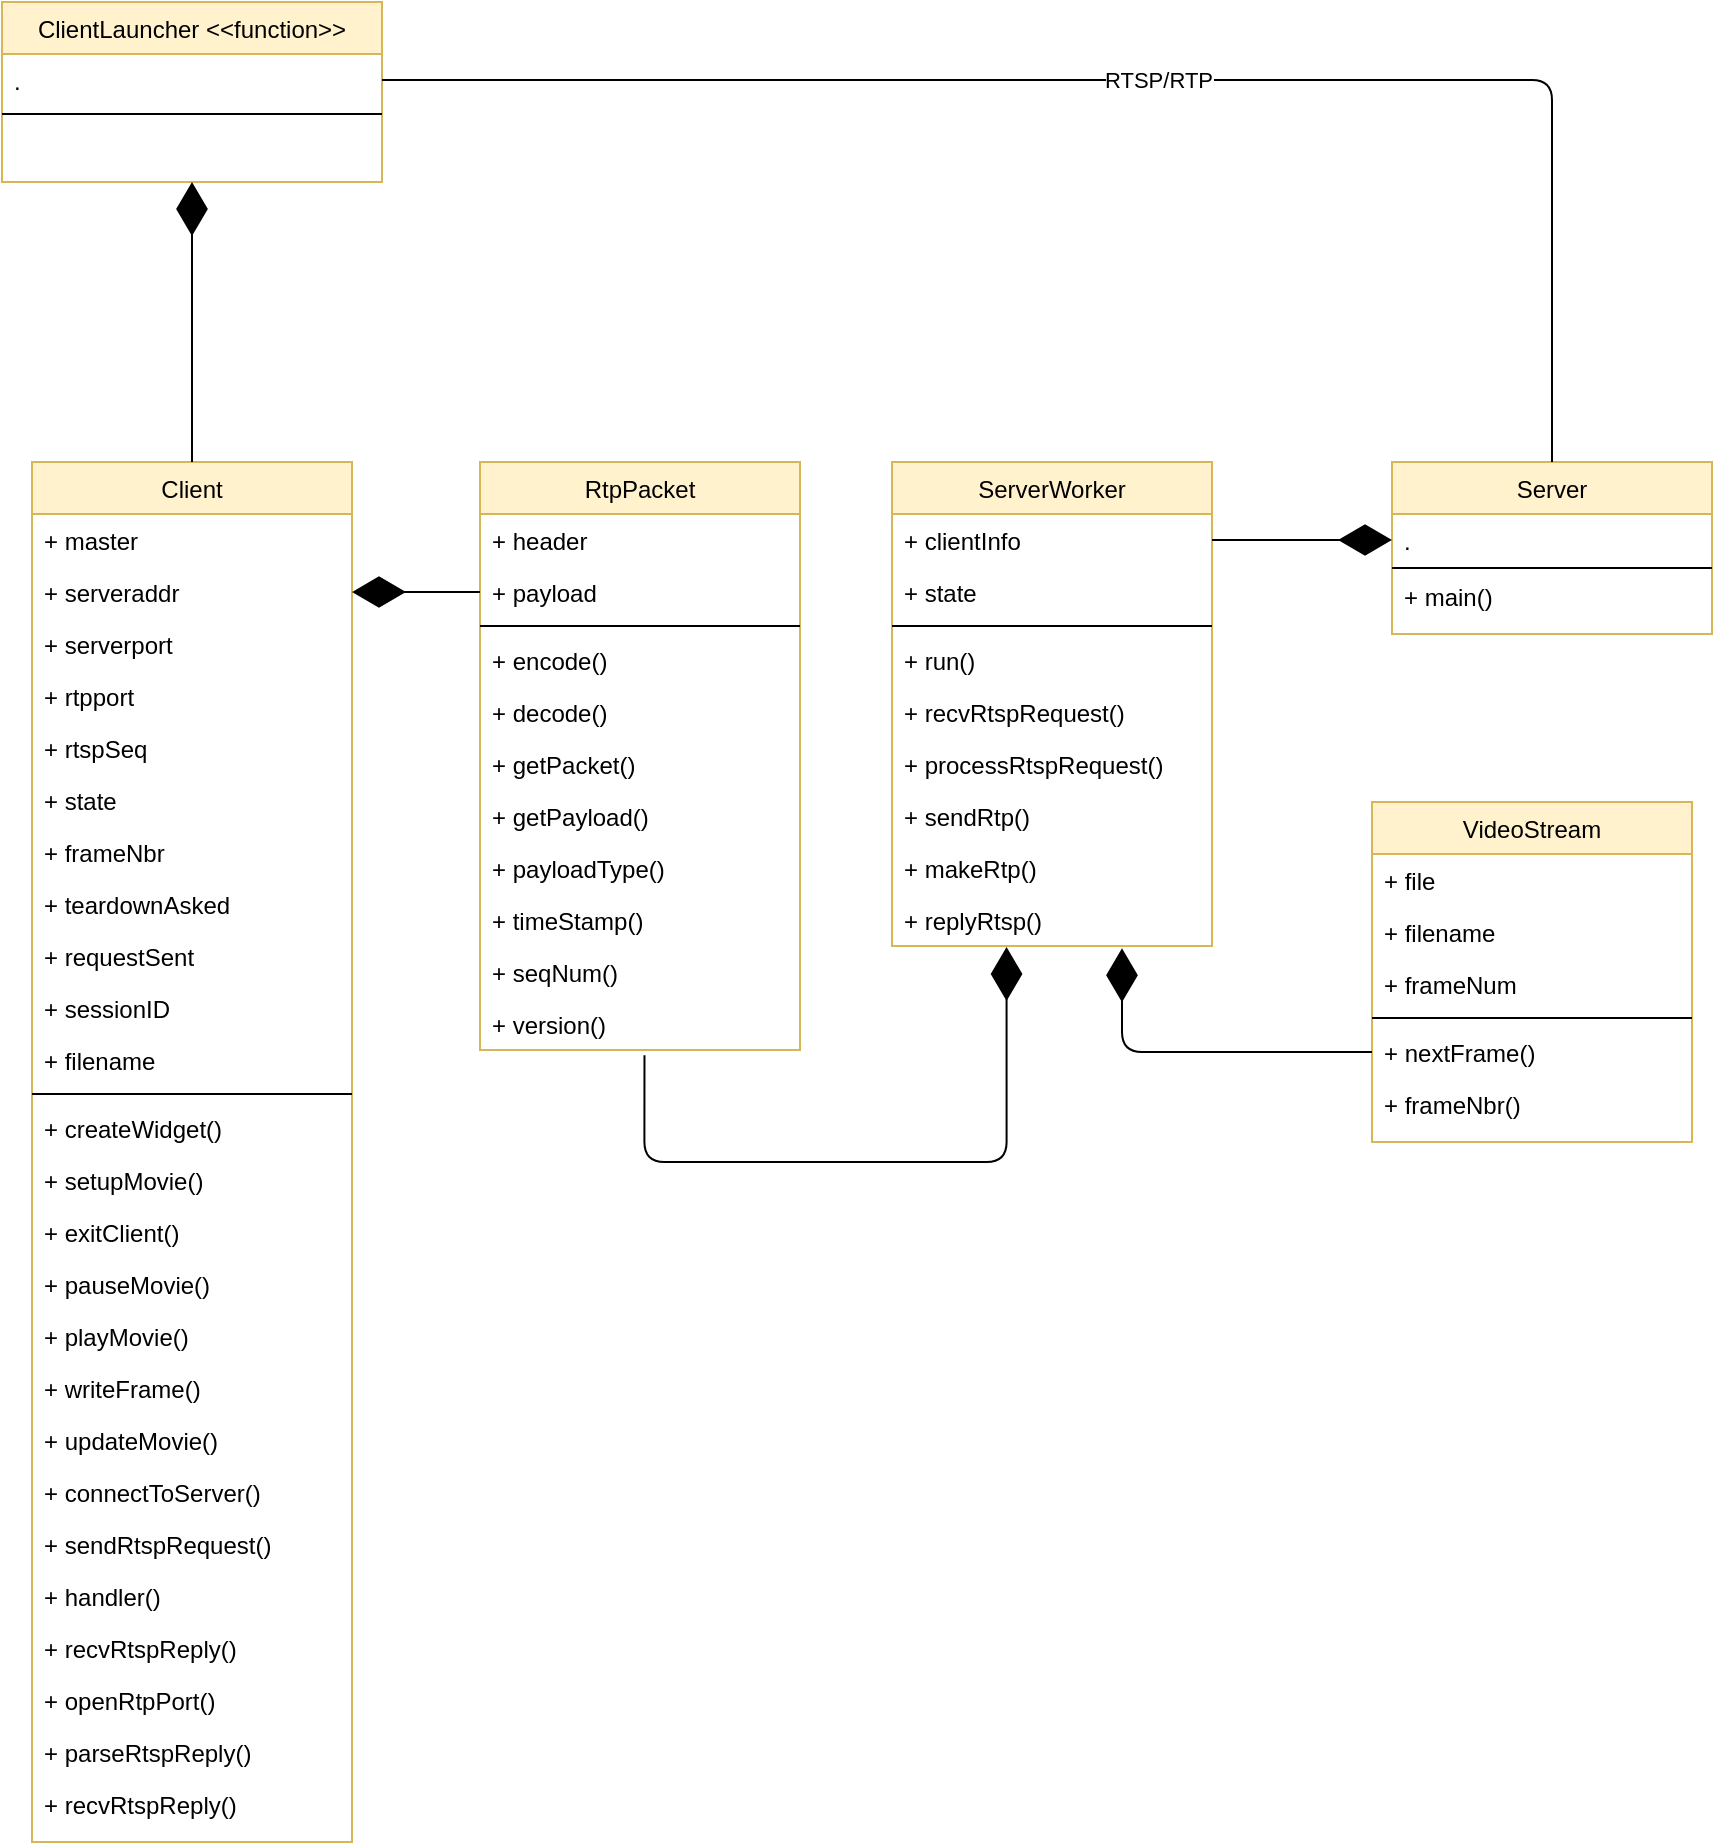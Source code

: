 <mxfile version="15.3.8" type="device" pages="2"><diagram id="C5RBs43oDa-KdzZeNtuy" name="Page-1"><mxGraphModel dx="1092" dy="1664" grid="1" gridSize="10" guides="1" tooltips="1" connect="1" arrows="1" fold="1" page="1" pageScale="1" pageWidth="827" pageHeight="1169" math="0" shadow="0"><root><mxCell id="WIyWlLk6GJQsqaUBKTNV-0"/><mxCell id="WIyWlLk6GJQsqaUBKTNV-1" parent="WIyWlLk6GJQsqaUBKTNV-0"/><mxCell id="zkfFHV4jXpPFQw0GAbJ--0" value="Client" style="swimlane;fontStyle=0;align=center;verticalAlign=top;childLayout=stackLayout;horizontal=1;startSize=26;horizontalStack=0;resizeParent=1;resizeLast=0;collapsible=1;marginBottom=0;rounded=0;shadow=0;strokeWidth=1;fillColor=#fff2cc;strokeColor=#d6b656;" parent="WIyWlLk6GJQsqaUBKTNV-1" vertex="1"><mxGeometry x="110" y="-470" width="160" height="690" as="geometry"><mxRectangle x="230" y="140" width="160" height="26" as="alternateBounds"/></mxGeometry></mxCell><mxCell id="zkfFHV4jXpPFQw0GAbJ--1" value="+ master" style="text;align=left;verticalAlign=top;spacingLeft=4;spacingRight=4;overflow=hidden;rotatable=0;points=[[0,0.5],[1,0.5]];portConstraint=eastwest;" parent="zkfFHV4jXpPFQw0GAbJ--0" vertex="1"><mxGeometry y="26" width="160" height="26" as="geometry"/></mxCell><mxCell id="zkfFHV4jXpPFQw0GAbJ--2" value="+ serveraddr" style="text;align=left;verticalAlign=top;spacingLeft=4;spacingRight=4;overflow=hidden;rotatable=0;points=[[0,0.5],[1,0.5]];portConstraint=eastwest;rounded=0;shadow=0;html=0;" parent="zkfFHV4jXpPFQw0GAbJ--0" vertex="1"><mxGeometry y="52" width="160" height="26" as="geometry"/></mxCell><mxCell id="zkfFHV4jXpPFQw0GAbJ--3" value="+ serverport " style="text;align=left;verticalAlign=top;spacingLeft=4;spacingRight=4;overflow=hidden;rotatable=0;points=[[0,0.5],[1,0.5]];portConstraint=eastwest;rounded=0;shadow=0;html=0;" parent="zkfFHV4jXpPFQw0GAbJ--0" vertex="1"><mxGeometry y="78" width="160" height="26" as="geometry"/></mxCell><mxCell id="F42qm7__jH95DLXi9iKQ-0" value="+ rtpport" style="text;align=left;verticalAlign=top;spacingLeft=4;spacingRight=4;overflow=hidden;rotatable=0;points=[[0,0.5],[1,0.5]];portConstraint=eastwest;rounded=0;shadow=0;html=0;" parent="zkfFHV4jXpPFQw0GAbJ--0" vertex="1"><mxGeometry y="104" width="160" height="26" as="geometry"/></mxCell><mxCell id="F42qm7__jH95DLXi9iKQ-2" value="+ rtspSeq" style="text;align=left;verticalAlign=top;spacingLeft=4;spacingRight=4;overflow=hidden;rotatable=0;points=[[0,0.5],[1,0.5]];portConstraint=eastwest;rounded=0;shadow=0;html=0;" parent="zkfFHV4jXpPFQw0GAbJ--0" vertex="1"><mxGeometry y="130" width="160" height="26" as="geometry"/></mxCell><mxCell id="F42qm7__jH95DLXi9iKQ-7" value="+ state" style="text;align=left;verticalAlign=top;spacingLeft=4;spacingRight=4;overflow=hidden;rotatable=0;points=[[0,0.5],[1,0.5]];portConstraint=eastwest;rounded=0;shadow=0;html=0;" parent="zkfFHV4jXpPFQw0GAbJ--0" vertex="1"><mxGeometry y="156" width="160" height="26" as="geometry"/></mxCell><mxCell id="F42qm7__jH95DLXi9iKQ-6" value="+ frameNbr" style="text;align=left;verticalAlign=top;spacingLeft=4;spacingRight=4;overflow=hidden;rotatable=0;points=[[0,0.5],[1,0.5]];portConstraint=eastwest;rounded=0;shadow=0;html=0;" parent="zkfFHV4jXpPFQw0GAbJ--0" vertex="1"><mxGeometry y="182" width="160" height="26" as="geometry"/></mxCell><mxCell id="F42qm7__jH95DLXi9iKQ-5" value="+ teardownAsked" style="text;align=left;verticalAlign=top;spacingLeft=4;spacingRight=4;overflow=hidden;rotatable=0;points=[[0,0.5],[1,0.5]];portConstraint=eastwest;rounded=0;shadow=0;html=0;" parent="zkfFHV4jXpPFQw0GAbJ--0" vertex="1"><mxGeometry y="208" width="160" height="26" as="geometry"/></mxCell><mxCell id="F42qm7__jH95DLXi9iKQ-4" value="+ requestSent" style="text;align=left;verticalAlign=top;spacingLeft=4;spacingRight=4;overflow=hidden;rotatable=0;points=[[0,0.5],[1,0.5]];portConstraint=eastwest;rounded=0;shadow=0;html=0;" parent="zkfFHV4jXpPFQw0GAbJ--0" vertex="1"><mxGeometry y="234" width="160" height="26" as="geometry"/></mxCell><mxCell id="F42qm7__jH95DLXi9iKQ-3" value="+ sessionID" style="text;align=left;verticalAlign=top;spacingLeft=4;spacingRight=4;overflow=hidden;rotatable=0;points=[[0,0.5],[1,0.5]];portConstraint=eastwest;rounded=0;shadow=0;html=0;" parent="zkfFHV4jXpPFQw0GAbJ--0" vertex="1"><mxGeometry y="260" width="160" height="26" as="geometry"/></mxCell><mxCell id="F42qm7__jH95DLXi9iKQ-1" value="+ filename" style="text;align=left;verticalAlign=top;spacingLeft=4;spacingRight=4;overflow=hidden;rotatable=0;points=[[0,0.5],[1,0.5]];portConstraint=eastwest;rounded=0;shadow=0;html=0;" parent="zkfFHV4jXpPFQw0GAbJ--0" vertex="1"><mxGeometry y="286" width="160" height="26" as="geometry"/></mxCell><mxCell id="zkfFHV4jXpPFQw0GAbJ--4" value="" style="line;html=1;strokeWidth=1;align=left;verticalAlign=middle;spacingTop=-1;spacingLeft=3;spacingRight=3;rotatable=0;labelPosition=right;points=[];portConstraint=eastwest;" parent="zkfFHV4jXpPFQw0GAbJ--0" vertex="1"><mxGeometry y="312" width="160" height="8" as="geometry"/></mxCell><mxCell id="F42qm7__jH95DLXi9iKQ-8" value="+ createWidget()" style="text;align=left;verticalAlign=top;spacingLeft=4;spacingRight=4;overflow=hidden;rotatable=0;points=[[0,0.5],[1,0.5]];portConstraint=eastwest;" parent="zkfFHV4jXpPFQw0GAbJ--0" vertex="1"><mxGeometry y="320" width="160" height="26" as="geometry"/></mxCell><mxCell id="F42qm7__jH95DLXi9iKQ-9" value="+ setupMovie()" style="text;align=left;verticalAlign=top;spacingLeft=4;spacingRight=4;overflow=hidden;rotatable=0;points=[[0,0.5],[1,0.5]];portConstraint=eastwest;" parent="zkfFHV4jXpPFQw0GAbJ--0" vertex="1"><mxGeometry y="346" width="160" height="26" as="geometry"/></mxCell><mxCell id="F42qm7__jH95DLXi9iKQ-10" value="+ exitClient()" style="text;align=left;verticalAlign=top;spacingLeft=4;spacingRight=4;overflow=hidden;rotatable=0;points=[[0,0.5],[1,0.5]];portConstraint=eastwest;" parent="zkfFHV4jXpPFQw0GAbJ--0" vertex="1"><mxGeometry y="372" width="160" height="26" as="geometry"/></mxCell><mxCell id="F42qm7__jH95DLXi9iKQ-11" value="+ pauseMovie()" style="text;align=left;verticalAlign=top;spacingLeft=4;spacingRight=4;overflow=hidden;rotatable=0;points=[[0,0.5],[1,0.5]];portConstraint=eastwest;" parent="zkfFHV4jXpPFQw0GAbJ--0" vertex="1"><mxGeometry y="398" width="160" height="26" as="geometry"/></mxCell><mxCell id="F42qm7__jH95DLXi9iKQ-12" value="+ playMovie()" style="text;align=left;verticalAlign=top;spacingLeft=4;spacingRight=4;overflow=hidden;rotatable=0;points=[[0,0.5],[1,0.5]];portConstraint=eastwest;" parent="zkfFHV4jXpPFQw0GAbJ--0" vertex="1"><mxGeometry y="424" width="160" height="26" as="geometry"/></mxCell><mxCell id="F42qm7__jH95DLXi9iKQ-13" value="+ writeFrame()" style="text;align=left;verticalAlign=top;spacingLeft=4;spacingRight=4;overflow=hidden;rotatable=0;points=[[0,0.5],[1,0.5]];portConstraint=eastwest;" parent="zkfFHV4jXpPFQw0GAbJ--0" vertex="1"><mxGeometry y="450" width="160" height="26" as="geometry"/></mxCell><mxCell id="F42qm7__jH95DLXi9iKQ-14" value="+ updateMovie()" style="text;align=left;verticalAlign=top;spacingLeft=4;spacingRight=4;overflow=hidden;rotatable=0;points=[[0,0.5],[1,0.5]];portConstraint=eastwest;" parent="zkfFHV4jXpPFQw0GAbJ--0" vertex="1"><mxGeometry y="476" width="160" height="26" as="geometry"/></mxCell><mxCell id="F42qm7__jH95DLXi9iKQ-15" value="+ connectToServer()" style="text;align=left;verticalAlign=top;spacingLeft=4;spacingRight=4;overflow=hidden;rotatable=0;points=[[0,0.5],[1,0.5]];portConstraint=eastwest;" parent="zkfFHV4jXpPFQw0GAbJ--0" vertex="1"><mxGeometry y="502" width="160" height="26" as="geometry"/></mxCell><mxCell id="F42qm7__jH95DLXi9iKQ-16" value="+ sendRtspRequest()" style="text;align=left;verticalAlign=top;spacingLeft=4;spacingRight=4;overflow=hidden;rotatable=0;points=[[0,0.5],[1,0.5]];portConstraint=eastwest;" parent="zkfFHV4jXpPFQw0GAbJ--0" vertex="1"><mxGeometry y="528" width="160" height="26" as="geometry"/></mxCell><mxCell id="F42qm7__jH95DLXi9iKQ-21" value="+ handler()" style="text;align=left;verticalAlign=top;spacingLeft=4;spacingRight=4;overflow=hidden;rotatable=0;points=[[0,0.5],[1,0.5]];portConstraint=eastwest;" parent="zkfFHV4jXpPFQw0GAbJ--0" vertex="1"><mxGeometry y="554" width="160" height="26" as="geometry"/></mxCell><mxCell id="F42qm7__jH95DLXi9iKQ-20" value="+ recvRtspReply()" style="text;align=left;verticalAlign=top;spacingLeft=4;spacingRight=4;overflow=hidden;rotatable=0;points=[[0,0.5],[1,0.5]];portConstraint=eastwest;" parent="zkfFHV4jXpPFQw0GAbJ--0" vertex="1"><mxGeometry y="580" width="160" height="26" as="geometry"/></mxCell><mxCell id="F42qm7__jH95DLXi9iKQ-19" value="+ openRtpPort()" style="text;align=left;verticalAlign=top;spacingLeft=4;spacingRight=4;overflow=hidden;rotatable=0;points=[[0,0.5],[1,0.5]];portConstraint=eastwest;" parent="zkfFHV4jXpPFQw0GAbJ--0" vertex="1"><mxGeometry y="606" width="160" height="26" as="geometry"/></mxCell><mxCell id="F42qm7__jH95DLXi9iKQ-18" value="+ parseRtspReply()" style="text;align=left;verticalAlign=top;spacingLeft=4;spacingRight=4;overflow=hidden;rotatable=0;points=[[0,0.5],[1,0.5]];portConstraint=eastwest;" parent="zkfFHV4jXpPFQw0GAbJ--0" vertex="1"><mxGeometry y="632" width="160" height="26" as="geometry"/></mxCell><mxCell id="F42qm7__jH95DLXi9iKQ-17" value="+ recvRtspReply()" style="text;align=left;verticalAlign=top;spacingLeft=4;spacingRight=4;overflow=hidden;rotatable=0;points=[[0,0.5],[1,0.5]];portConstraint=eastwest;" parent="zkfFHV4jXpPFQw0GAbJ--0" vertex="1"><mxGeometry y="658" width="160" height="26" as="geometry"/></mxCell><mxCell id="zkfFHV4jXpPFQw0GAbJ--6" value="ServerWorker" style="swimlane;fontStyle=0;align=center;verticalAlign=top;childLayout=stackLayout;horizontal=1;startSize=26;horizontalStack=0;resizeParent=1;resizeLast=0;collapsible=1;marginBottom=0;rounded=0;shadow=0;strokeWidth=1;fillColor=#fff2cc;strokeColor=#d6b656;" parent="WIyWlLk6GJQsqaUBKTNV-1" vertex="1"><mxGeometry x="540" y="-470" width="160" height="242" as="geometry"><mxRectangle x="130" y="380" width="160" height="26" as="alternateBounds"/></mxGeometry></mxCell><mxCell id="zkfFHV4jXpPFQw0GAbJ--7" value="+ clientInfo" style="text;align=left;verticalAlign=top;spacingLeft=4;spacingRight=4;overflow=hidden;rotatable=0;points=[[0,0.5],[1,0.5]];portConstraint=eastwest;" parent="zkfFHV4jXpPFQw0GAbJ--6" vertex="1"><mxGeometry y="26" width="160" height="26" as="geometry"/></mxCell><mxCell id="zkfFHV4jXpPFQw0GAbJ--8" value="+ state" style="text;align=left;verticalAlign=top;spacingLeft=4;spacingRight=4;overflow=hidden;rotatable=0;points=[[0,0.5],[1,0.5]];portConstraint=eastwest;rounded=0;shadow=0;html=0;" parent="zkfFHV4jXpPFQw0GAbJ--6" vertex="1"><mxGeometry y="52" width="160" height="26" as="geometry"/></mxCell><mxCell id="zkfFHV4jXpPFQw0GAbJ--9" value="" style="line;html=1;strokeWidth=1;align=left;verticalAlign=middle;spacingTop=-1;spacingLeft=3;spacingRight=3;rotatable=0;labelPosition=right;points=[];portConstraint=eastwest;" parent="zkfFHV4jXpPFQw0GAbJ--6" vertex="1"><mxGeometry y="78" width="160" height="8" as="geometry"/></mxCell><mxCell id="zkfFHV4jXpPFQw0GAbJ--11" value="+ run()" style="text;align=left;verticalAlign=top;spacingLeft=4;spacingRight=4;overflow=hidden;rotatable=0;points=[[0,0.5],[1,0.5]];portConstraint=eastwest;" parent="zkfFHV4jXpPFQw0GAbJ--6" vertex="1"><mxGeometry y="86" width="160" height="26" as="geometry"/></mxCell><mxCell id="F42qm7__jH95DLXi9iKQ-28" value="+ recvRtspRequest()" style="text;align=left;verticalAlign=top;spacingLeft=4;spacingRight=4;overflow=hidden;rotatable=0;points=[[0,0.5],[1,0.5]];portConstraint=eastwest;" parent="zkfFHV4jXpPFQw0GAbJ--6" vertex="1"><mxGeometry y="112" width="160" height="26" as="geometry"/></mxCell><mxCell id="F42qm7__jH95DLXi9iKQ-29" value="+ processRtspRequest()" style="text;align=left;verticalAlign=top;spacingLeft=4;spacingRight=4;overflow=hidden;rotatable=0;points=[[0,0.5],[1,0.5]];portConstraint=eastwest;" parent="zkfFHV4jXpPFQw0GAbJ--6" vertex="1"><mxGeometry y="138" width="160" height="26" as="geometry"/></mxCell><mxCell id="F42qm7__jH95DLXi9iKQ-30" value="+ sendRtp()" style="text;align=left;verticalAlign=top;spacingLeft=4;spacingRight=4;overflow=hidden;rotatable=0;points=[[0,0.5],[1,0.5]];portConstraint=eastwest;" parent="zkfFHV4jXpPFQw0GAbJ--6" vertex="1"><mxGeometry y="164" width="160" height="26" as="geometry"/></mxCell><mxCell id="F42qm7__jH95DLXi9iKQ-31" value="+ makeRtp()" style="text;align=left;verticalAlign=top;spacingLeft=4;spacingRight=4;overflow=hidden;rotatable=0;points=[[0,0.5],[1,0.5]];portConstraint=eastwest;" parent="zkfFHV4jXpPFQw0GAbJ--6" vertex="1"><mxGeometry y="190" width="160" height="26" as="geometry"/></mxCell><mxCell id="F42qm7__jH95DLXi9iKQ-32" value="+ replyRtsp()" style="text;align=left;verticalAlign=top;spacingLeft=4;spacingRight=4;overflow=hidden;rotatable=0;points=[[0,0.5],[1,0.5]];portConstraint=eastwest;" parent="zkfFHV4jXpPFQw0GAbJ--6" vertex="1"><mxGeometry y="216" width="160" height="26" as="geometry"/></mxCell><mxCell id="zkfFHV4jXpPFQw0GAbJ--17" value="RtpPacket" style="swimlane;fontStyle=0;align=center;verticalAlign=top;childLayout=stackLayout;horizontal=1;startSize=26;horizontalStack=0;resizeParent=1;resizeLast=0;collapsible=1;marginBottom=0;rounded=0;shadow=0;strokeWidth=1;fillColor=#fff2cc;strokeColor=#d6b656;" parent="WIyWlLk6GJQsqaUBKTNV-1" vertex="1"><mxGeometry x="334" y="-470" width="160" height="294" as="geometry"><mxRectangle x="550" y="140" width="160" height="26" as="alternateBounds"/></mxGeometry></mxCell><mxCell id="zkfFHV4jXpPFQw0GAbJ--18" value="+ header" style="text;align=left;verticalAlign=top;spacingLeft=4;spacingRight=4;overflow=hidden;rotatable=0;points=[[0,0.5],[1,0.5]];portConstraint=eastwest;" parent="zkfFHV4jXpPFQw0GAbJ--17" vertex="1"><mxGeometry y="26" width="160" height="26" as="geometry"/></mxCell><mxCell id="zkfFHV4jXpPFQw0GAbJ--19" value="+ payload" style="text;align=left;verticalAlign=top;spacingLeft=4;spacingRight=4;overflow=hidden;rotatable=0;points=[[0,0.5],[1,0.5]];portConstraint=eastwest;rounded=0;shadow=0;html=0;" parent="zkfFHV4jXpPFQw0GAbJ--17" vertex="1"><mxGeometry y="52" width="160" height="26" as="geometry"/></mxCell><mxCell id="zkfFHV4jXpPFQw0GAbJ--23" value="" style="line;html=1;strokeWidth=1;align=left;verticalAlign=middle;spacingTop=-1;spacingLeft=3;spacingRight=3;rotatable=0;labelPosition=right;points=[];portConstraint=eastwest;" parent="zkfFHV4jXpPFQw0GAbJ--17" vertex="1"><mxGeometry y="78" width="160" height="8" as="geometry"/></mxCell><mxCell id="zkfFHV4jXpPFQw0GAbJ--24" value="+ encode()" style="text;align=left;verticalAlign=top;spacingLeft=4;spacingRight=4;overflow=hidden;rotatable=0;points=[[0,0.5],[1,0.5]];portConstraint=eastwest;" parent="zkfFHV4jXpPFQw0GAbJ--17" vertex="1"><mxGeometry y="86" width="160" height="26" as="geometry"/></mxCell><mxCell id="zkfFHV4jXpPFQw0GAbJ--25" value="+ decode()" style="text;align=left;verticalAlign=top;spacingLeft=4;spacingRight=4;overflow=hidden;rotatable=0;points=[[0,0.5],[1,0.5]];portConstraint=eastwest;" parent="zkfFHV4jXpPFQw0GAbJ--17" vertex="1"><mxGeometry y="112" width="160" height="26" as="geometry"/></mxCell><mxCell id="F42qm7__jH95DLXi9iKQ-27" value="+ getPacket()" style="text;align=left;verticalAlign=top;spacingLeft=4;spacingRight=4;overflow=hidden;rotatable=0;points=[[0,0.5],[1,0.5]];portConstraint=eastwest;" parent="zkfFHV4jXpPFQw0GAbJ--17" vertex="1"><mxGeometry y="138" width="160" height="26" as="geometry"/></mxCell><mxCell id="F42qm7__jH95DLXi9iKQ-26" value="+ getPayload()" style="text;align=left;verticalAlign=top;spacingLeft=4;spacingRight=4;overflow=hidden;rotatable=0;points=[[0,0.5],[1,0.5]];portConstraint=eastwest;" parent="zkfFHV4jXpPFQw0GAbJ--17" vertex="1"><mxGeometry y="164" width="160" height="26" as="geometry"/></mxCell><mxCell id="F42qm7__jH95DLXi9iKQ-25" value="+ payloadType()" style="text;align=left;verticalAlign=top;spacingLeft=4;spacingRight=4;overflow=hidden;rotatable=0;points=[[0,0.5],[1,0.5]];portConstraint=eastwest;" parent="zkfFHV4jXpPFQw0GAbJ--17" vertex="1"><mxGeometry y="190" width="160" height="26" as="geometry"/></mxCell><mxCell id="F42qm7__jH95DLXi9iKQ-24" value="+ timeStamp()" style="text;align=left;verticalAlign=top;spacingLeft=4;spacingRight=4;overflow=hidden;rotatable=0;points=[[0,0.5],[1,0.5]];portConstraint=eastwest;" parent="zkfFHV4jXpPFQw0GAbJ--17" vertex="1"><mxGeometry y="216" width="160" height="26" as="geometry"/></mxCell><mxCell id="F42qm7__jH95DLXi9iKQ-23" value="+ seqNum()" style="text;align=left;verticalAlign=top;spacingLeft=4;spacingRight=4;overflow=hidden;rotatable=0;points=[[0,0.5],[1,0.5]];portConstraint=eastwest;" parent="zkfFHV4jXpPFQw0GAbJ--17" vertex="1"><mxGeometry y="242" width="160" height="26" as="geometry"/></mxCell><mxCell id="F42qm7__jH95DLXi9iKQ-22" value="+ version()" style="text;align=left;verticalAlign=top;spacingLeft=4;spacingRight=4;overflow=hidden;rotatable=0;points=[[0,0.5],[1,0.5]];portConstraint=eastwest;" parent="zkfFHV4jXpPFQw0GAbJ--17" vertex="1"><mxGeometry y="268" width="160" height="26" as="geometry"/></mxCell><mxCell id="F42qm7__jH95DLXi9iKQ-33" value="Server" style="swimlane;fontStyle=0;align=center;verticalAlign=top;childLayout=stackLayout;horizontal=1;startSize=26;horizontalStack=0;resizeParent=1;resizeLast=0;collapsible=1;marginBottom=0;rounded=0;shadow=0;strokeWidth=1;fillColor=#fff2cc;strokeColor=#d6b656;" parent="WIyWlLk6GJQsqaUBKTNV-1" vertex="1"><mxGeometry x="790" y="-470" width="160" height="86" as="geometry"><mxRectangle x="340" y="380" width="170" height="26" as="alternateBounds"/></mxGeometry></mxCell><mxCell id="F42qm7__jH95DLXi9iKQ-36" value="." style="text;align=left;verticalAlign=top;spacingLeft=4;spacingRight=4;overflow=hidden;rotatable=0;points=[[0,0.5],[1,0.5]];portConstraint=eastwest;" parent="F42qm7__jH95DLXi9iKQ-33" vertex="1"><mxGeometry y="26" width="160" height="26" as="geometry"/></mxCell><mxCell id="F42qm7__jH95DLXi9iKQ-35" value="" style="line;html=1;strokeWidth=1;align=left;verticalAlign=middle;spacingTop=-1;spacingLeft=3;spacingRight=3;rotatable=0;labelPosition=right;points=[];portConstraint=eastwest;" parent="F42qm7__jH95DLXi9iKQ-33" vertex="1"><mxGeometry y="52" width="160" height="2" as="geometry"/></mxCell><mxCell id="F42qm7__jH95DLXi9iKQ-37" value="+ main()" style="text;align=left;verticalAlign=top;spacingLeft=4;spacingRight=4;overflow=hidden;rotatable=0;points=[[0,0.5],[1,0.5]];portConstraint=eastwest;" parent="F42qm7__jH95DLXi9iKQ-33" vertex="1"><mxGeometry y="54" width="160" height="26" as="geometry"/></mxCell><mxCell id="F42qm7__jH95DLXi9iKQ-38" value="VideoStream" style="swimlane;fontStyle=0;align=center;verticalAlign=top;childLayout=stackLayout;horizontal=1;startSize=26;horizontalStack=0;resizeParent=1;resizeLast=0;collapsible=1;marginBottom=0;rounded=0;shadow=0;strokeWidth=1;fillColor=#fff2cc;strokeColor=#d6b656;" parent="WIyWlLk6GJQsqaUBKTNV-1" vertex="1"><mxGeometry x="780" y="-300" width="160" height="170" as="geometry"><mxRectangle x="130" y="380" width="160" height="26" as="alternateBounds"/></mxGeometry></mxCell><mxCell id="F42qm7__jH95DLXi9iKQ-39" value="+ file" style="text;align=left;verticalAlign=top;spacingLeft=4;spacingRight=4;overflow=hidden;rotatable=0;points=[[0,0.5],[1,0.5]];portConstraint=eastwest;" parent="F42qm7__jH95DLXi9iKQ-38" vertex="1"><mxGeometry y="26" width="160" height="26" as="geometry"/></mxCell><mxCell id="F42qm7__jH95DLXi9iKQ-40" value="+ filename" style="text;align=left;verticalAlign=top;spacingLeft=4;spacingRight=4;overflow=hidden;rotatable=0;points=[[0,0.5],[1,0.5]];portConstraint=eastwest;rounded=0;shadow=0;html=0;" parent="F42qm7__jH95DLXi9iKQ-38" vertex="1"><mxGeometry y="52" width="160" height="26" as="geometry"/></mxCell><mxCell id="F42qm7__jH95DLXi9iKQ-48" value="+ frameNum" style="text;align=left;verticalAlign=top;spacingLeft=4;spacingRight=4;overflow=hidden;rotatable=0;points=[[0,0.5],[1,0.5]];portConstraint=eastwest;rounded=0;shadow=0;html=0;" parent="F42qm7__jH95DLXi9iKQ-38" vertex="1"><mxGeometry y="78" width="160" height="26" as="geometry"/></mxCell><mxCell id="F42qm7__jH95DLXi9iKQ-41" value="" style="line;html=1;strokeWidth=1;align=left;verticalAlign=middle;spacingTop=-1;spacingLeft=3;spacingRight=3;rotatable=0;labelPosition=right;points=[];portConstraint=eastwest;" parent="F42qm7__jH95DLXi9iKQ-38" vertex="1"><mxGeometry y="104" width="160" height="8" as="geometry"/></mxCell><mxCell id="F42qm7__jH95DLXi9iKQ-42" value="+ nextFrame()" style="text;align=left;verticalAlign=top;spacingLeft=4;spacingRight=4;overflow=hidden;rotatable=0;points=[[0,0.5],[1,0.5]];portConstraint=eastwest;" parent="F42qm7__jH95DLXi9iKQ-38" vertex="1"><mxGeometry y="112" width="160" height="26" as="geometry"/></mxCell><mxCell id="F42qm7__jH95DLXi9iKQ-43" value="+ frameNbr()" style="text;align=left;verticalAlign=top;spacingLeft=4;spacingRight=4;overflow=hidden;rotatable=0;points=[[0,0.5],[1,0.5]];portConstraint=eastwest;" parent="F42qm7__jH95DLXi9iKQ-38" vertex="1"><mxGeometry y="138" width="160" height="26" as="geometry"/></mxCell><mxCell id="F42qm7__jH95DLXi9iKQ-50" value="" style="endArrow=diamondThin;endFill=1;endSize=24;html=1;entryX=1;entryY=0.5;entryDx=0;entryDy=0;exitX=0;exitY=0.5;exitDx=0;exitDy=0;" parent="WIyWlLk6GJQsqaUBKTNV-1" source="zkfFHV4jXpPFQw0GAbJ--19" target="zkfFHV4jXpPFQw0GAbJ--2" edge="1"><mxGeometry width="160" relative="1" as="geometry"><mxPoint x="190" y="-342" as="sourcePoint"/><mxPoint x="670" y="-200" as="targetPoint"/></mxGeometry></mxCell><mxCell id="F42qm7__jH95DLXi9iKQ-51" value="" style="endArrow=diamondThin;endFill=1;endSize=24;html=1;entryX=0;entryY=0.5;entryDx=0;entryDy=0;exitX=1;exitY=0.5;exitDx=0;exitDy=0;" parent="WIyWlLk6GJQsqaUBKTNV-1" source="zkfFHV4jXpPFQw0GAbJ--7" target="F42qm7__jH95DLXi9iKQ-36" edge="1"><mxGeometry width="160" relative="1" as="geometry"><mxPoint x="200" y="-332" as="sourcePoint"/><mxPoint x="289.04" y="-332.002" as="targetPoint"/></mxGeometry></mxCell><mxCell id="F42qm7__jH95DLXi9iKQ-52" value="" style="endArrow=diamondThin;endFill=1;endSize=24;html=1;exitX=0;exitY=0.5;exitDx=0;exitDy=0;edgeStyle=orthogonalEdgeStyle;entryX=0.721;entryY=1.044;entryDx=0;entryDy=0;entryPerimeter=0;" parent="WIyWlLk6GJQsqaUBKTNV-1" source="F42qm7__jH95DLXi9iKQ-42" target="F42qm7__jH95DLXi9iKQ-32" edge="1"><mxGeometry width="160" relative="1" as="geometry"><mxPoint x="710" y="-421" as="sourcePoint"/><mxPoint x="610" y="-200" as="targetPoint"/><Array as="points"><mxPoint x="655" y="-175"/><mxPoint x="655" y="-227"/></Array></mxGeometry></mxCell><mxCell id="F42qm7__jH95DLXi9iKQ-54" value="" style="endArrow=diamondThin;endFill=1;endSize=24;html=1;entryX=0.358;entryY=1.02;entryDx=0;entryDy=0;exitX=0.514;exitY=1.102;exitDx=0;exitDy=0;entryPerimeter=0;exitPerimeter=0;edgeStyle=orthogonalEdgeStyle;" parent="WIyWlLk6GJQsqaUBKTNV-1" source="F42qm7__jH95DLXi9iKQ-22" target="F42qm7__jH95DLXi9iKQ-32" edge="1"><mxGeometry width="160" relative="1" as="geometry"><mxPoint x="344.0" y="-395" as="sourcePoint"/><mxPoint x="280" y="-395" as="targetPoint"/><Array as="points"><mxPoint x="416" y="-120"/><mxPoint x="597" y="-120"/></Array></mxGeometry></mxCell><mxCell id="F42qm7__jH95DLXi9iKQ-55" value="ClientLauncher &lt;&lt;function&gt;&gt;" style="swimlane;fontStyle=0;align=center;verticalAlign=top;childLayout=stackLayout;horizontal=1;startSize=26;horizontalStack=0;resizeParent=1;resizeLast=0;collapsible=1;marginBottom=0;rounded=0;shadow=0;strokeWidth=1;fillColor=#fff2cc;strokeColor=#d6b656;" parent="WIyWlLk6GJQsqaUBKTNV-1" vertex="1"><mxGeometry x="95" y="-700" width="190" height="90" as="geometry"><mxRectangle x="130" y="380" width="160" height="26" as="alternateBounds"/></mxGeometry></mxCell><mxCell id="F42qm7__jH95DLXi9iKQ-57" value="." style="text;align=left;verticalAlign=top;spacingLeft=4;spacingRight=4;overflow=hidden;rotatable=0;points=[[0,0.5],[1,0.5]];portConstraint=eastwest;rounded=0;shadow=0;html=0;" parent="F42qm7__jH95DLXi9iKQ-55" vertex="1"><mxGeometry y="26" width="190" height="26" as="geometry"/></mxCell><mxCell id="F42qm7__jH95DLXi9iKQ-59" value="" style="line;html=1;strokeWidth=1;align=left;verticalAlign=middle;spacingTop=-1;spacingLeft=3;spacingRight=3;rotatable=0;labelPosition=right;points=[];portConstraint=eastwest;" parent="F42qm7__jH95DLXi9iKQ-55" vertex="1"><mxGeometry y="52" width="190" height="8" as="geometry"/></mxCell><mxCell id="F42qm7__jH95DLXi9iKQ-62" value="" style="endArrow=diamondThin;endFill=1;endSize=24;html=1;exitX=0.5;exitY=0;exitDx=0;exitDy=0;entryX=0.5;entryY=1;entryDx=0;entryDy=0;" parent="WIyWlLk6GJQsqaUBKTNV-1" source="zkfFHV4jXpPFQw0GAbJ--0" target="F42qm7__jH95DLXi9iKQ-55" edge="1"><mxGeometry width="160" relative="1" as="geometry"><mxPoint x="344.0" y="-395" as="sourcePoint"/><mxPoint x="230" y="-620" as="targetPoint"/></mxGeometry></mxCell><mxCell id="F42qm7__jH95DLXi9iKQ-63" value="RTSP/RTP" style="endArrow=none;html=1;exitX=1;exitY=0.5;exitDx=0;exitDy=0;entryX=0.5;entryY=0;entryDx=0;entryDy=0;edgeStyle=orthogonalEdgeStyle;" parent="WIyWlLk6GJQsqaUBKTNV-1" source="F42qm7__jH95DLXi9iKQ-57" target="F42qm7__jH95DLXi9iKQ-33" edge="1"><mxGeometry width="50" height="50" relative="1" as="geometry"><mxPoint x="630" y="-550" as="sourcePoint"/><mxPoint x="680" y="-600" as="targetPoint"/></mxGeometry></mxCell></root></mxGraphModel></diagram><diagram id="tQlUntutSWvqUhieipkG" name="Page-2"><mxGraphModel dx="1560" dy="707" grid="1" gridSize="10" guides="1" tooltips="1" connect="1" arrows="1" fold="1" page="1" pageScale="1" pageWidth="850" pageHeight="1100" math="0" shadow="0"><root><mxCell id="rNpG3-4BqYElNRR1OTpw-0"/><mxCell id="rNpG3-4BqYElNRR1OTpw-1" parent="rNpG3-4BqYElNRR1OTpw-0"/><mxCell id="rNpG3-4BqYElNRR1OTpw-2" value="" style="rounded=0;whiteSpace=wrap;html=1;" vertex="1" parent="rNpG3-4BqYElNRR1OTpw-1"><mxGeometry x="70" y="110" width="290" height="340" as="geometry"/></mxCell><mxCell id="rNpG3-4BqYElNRR1OTpw-3" value="" style="rounded=0;whiteSpace=wrap;html=1;" vertex="1" parent="rNpG3-4BqYElNRR1OTpw-1"><mxGeometry x="530" y="110" width="310" height="380" as="geometry"/></mxCell><mxCell id="rNpG3-4BqYElNRR1OTpw-4" value="Client" style="text;html=1;align=center;verticalAlign=middle;resizable=0;points=[];autosize=1;strokeColor=none;fillColor=none;" vertex="1" parent="rNpG3-4BqYElNRR1OTpw-1"><mxGeometry x="190" y="90" width="50" height="20" as="geometry"/></mxCell><mxCell id="rNpG3-4BqYElNRR1OTpw-5" value="Server" style="text;html=1;align=center;verticalAlign=middle;resizable=0;points=[];autosize=1;strokeColor=none;fillColor=none;" vertex="1" parent="rNpG3-4BqYElNRR1OTpw-1"><mxGeometry x="660" y="90" width="50" height="20" as="geometry"/></mxCell><mxCell id="rNpG3-4BqYElNRR1OTpw-18" value="SETUP REQUEST" style="edgeStyle=orthogonalEdgeStyle;rounded=0;orthogonalLoop=1;jettySize=auto;html=1;exitX=1;exitY=0.5;exitDx=0;exitDy=0;" edge="1" parent="rNpG3-4BqYElNRR1OTpw-1" source="rNpG3-4BqYElNRR1OTpw-6"><mxGeometry relative="1" as="geometry"><mxPoint x="340" y="150" as="targetPoint"/></mxGeometry></mxCell><mxCell id="rNpG3-4BqYElNRR1OTpw-6" value="Setup" style="ellipse;whiteSpace=wrap;html=1;aspect=fixed;" vertex="1" parent="rNpG3-4BqYElNRR1OTpw-1"><mxGeometry x="140" y="120" width="60" height="60" as="geometry"/></mxCell><mxCell id="rNpG3-4BqYElNRR1OTpw-19" value="TEARDOWN REQUEST" style="edgeStyle=orthogonalEdgeStyle;rounded=0;orthogonalLoop=1;jettySize=auto;html=1;exitX=1;exitY=0.5;exitDx=0;exitDy=0;" edge="1" parent="rNpG3-4BqYElNRR1OTpw-1" source="rNpG3-4BqYElNRR1OTpw-10"><mxGeometry relative="1" as="geometry"><mxPoint x="340" y="220" as="targetPoint"/></mxGeometry></mxCell><mxCell id="rNpG3-4BqYElNRR1OTpw-10" value="Teardown" style="ellipse;whiteSpace=wrap;html=1;aspect=fixed;" vertex="1" parent="rNpG3-4BqYElNRR1OTpw-1"><mxGeometry x="140" y="190" width="60" height="60" as="geometry"/></mxCell><mxCell id="rNpG3-4BqYElNRR1OTpw-20" value="PAUSE REQUEST" style="edgeStyle=orthogonalEdgeStyle;rounded=0;orthogonalLoop=1;jettySize=auto;html=1;exitX=1;exitY=0.5;exitDx=0;exitDy=0;" edge="1" parent="rNpG3-4BqYElNRR1OTpw-1" source="rNpG3-4BqYElNRR1OTpw-11"><mxGeometry relative="1" as="geometry"><mxPoint x="340" y="290" as="targetPoint"/></mxGeometry></mxCell><mxCell id="rNpG3-4BqYElNRR1OTpw-11" value="Pause" style="ellipse;whiteSpace=wrap;html=1;aspect=fixed;" vertex="1" parent="rNpG3-4BqYElNRR1OTpw-1"><mxGeometry x="140" y="260" width="60" height="60" as="geometry"/></mxCell><mxCell id="rNpG3-4BqYElNRR1OTpw-21" value="PLAY REQUEST" style="edgeStyle=orthogonalEdgeStyle;rounded=0;orthogonalLoop=1;jettySize=auto;html=1;exitX=1;exitY=0.5;exitDx=0;exitDy=0;" edge="1" parent="rNpG3-4BqYElNRR1OTpw-1" source="rNpG3-4BqYElNRR1OTpw-12"><mxGeometry relative="1" as="geometry"><mxPoint x="340" y="360" as="targetPoint"/></mxGeometry></mxCell><mxCell id="rNpG3-4BqYElNRR1OTpw-12" value="Play" style="ellipse;whiteSpace=wrap;html=1;aspect=fixed;" vertex="1" parent="rNpG3-4BqYElNRR1OTpw-1"><mxGeometry x="140" y="330" width="60" height="60" as="geometry"/></mxCell><mxCell id="rNpG3-4BqYElNRR1OTpw-23" value="SETUP REPLY" style="edgeStyle=orthogonalEdgeStyle;rounded=0;orthogonalLoop=1;jettySize=auto;html=1;exitX=0;exitY=0.5;exitDx=0;exitDy=0;" edge="1" parent="rNpG3-4BqYElNRR1OTpw-1" source="rNpG3-4BqYElNRR1OTpw-13"><mxGeometry relative="1" as="geometry"><mxPoint x="570" y="150" as="targetPoint"/></mxGeometry></mxCell><mxCell id="rNpG3-4BqYElNRR1OTpw-13" value="Setup" style="ellipse;whiteSpace=wrap;html=1;aspect=fixed;" vertex="1" parent="rNpG3-4BqYElNRR1OTpw-1"><mxGeometry x="710" y="120" width="60" height="60" as="geometry"/></mxCell><mxCell id="rNpG3-4BqYElNRR1OTpw-24" value="TEARDOWN REPLY" style="edgeStyle=orthogonalEdgeStyle;rounded=0;orthogonalLoop=1;jettySize=auto;html=1;exitX=0;exitY=0.5;exitDx=0;exitDy=0;" edge="1" parent="rNpG3-4BqYElNRR1OTpw-1" source="rNpG3-4BqYElNRR1OTpw-14"><mxGeometry relative="1" as="geometry"><mxPoint x="570" y="220" as="targetPoint"/></mxGeometry></mxCell><mxCell id="rNpG3-4BqYElNRR1OTpw-14" value="Teardown" style="ellipse;whiteSpace=wrap;html=1;aspect=fixed;" vertex="1" parent="rNpG3-4BqYElNRR1OTpw-1"><mxGeometry x="710" y="190" width="60" height="60" as="geometry"/></mxCell><mxCell id="rNpG3-4BqYElNRR1OTpw-25" value="PAUSE REPLY" style="edgeStyle=orthogonalEdgeStyle;rounded=0;orthogonalLoop=1;jettySize=auto;html=1;exitX=0;exitY=0.5;exitDx=0;exitDy=0;" edge="1" parent="rNpG3-4BqYElNRR1OTpw-1" source="rNpG3-4BqYElNRR1OTpw-15"><mxGeometry relative="1" as="geometry"><mxPoint x="570" y="290" as="targetPoint"/></mxGeometry></mxCell><mxCell id="rNpG3-4BqYElNRR1OTpw-15" value="Pause" style="ellipse;whiteSpace=wrap;html=1;aspect=fixed;" vertex="1" parent="rNpG3-4BqYElNRR1OTpw-1"><mxGeometry x="710" y="260" width="60" height="60" as="geometry"/></mxCell><mxCell id="rNpG3-4BqYElNRR1OTpw-26" value="PLAY REPLY" style="edgeStyle=orthogonalEdgeStyle;rounded=0;orthogonalLoop=1;jettySize=auto;html=1;exitX=0;exitY=0.5;exitDx=0;exitDy=0;" edge="1" parent="rNpG3-4BqYElNRR1OTpw-1" source="rNpG3-4BqYElNRR1OTpw-16"><mxGeometry relative="1" as="geometry"><mxPoint x="570" y="360" as="targetPoint"/></mxGeometry></mxCell><mxCell id="rNpG3-4BqYElNRR1OTpw-16" value="Play" style="ellipse;whiteSpace=wrap;html=1;aspect=fixed;" vertex="1" parent="rNpG3-4BqYElNRR1OTpw-1"><mxGeometry x="710" y="330" width="60" height="60" as="geometry"/></mxCell><mxCell id="rNpG3-4BqYElNRR1OTpw-32" style="edgeStyle=orthogonalEdgeStyle;rounded=0;orthogonalLoop=1;jettySize=auto;html=1;exitX=0.5;exitY=0;exitDx=0;exitDy=0;entryX=0.5;entryY=1;entryDx=0;entryDy=0;" edge="1" parent="rNpG3-4BqYElNRR1OTpw-1" source="rNpG3-4BqYElNRR1OTpw-17" target="rNpG3-4BqYElNRR1OTpw-16"><mxGeometry relative="1" as="geometry"/></mxCell><mxCell id="rNpG3-4BqYElNRR1OTpw-17" value="Movie" style="shape=process;whiteSpace=wrap;html=1;backgroundOutline=1;" vertex="1" parent="rNpG3-4BqYElNRR1OTpw-1"><mxGeometry x="690" y="420" width="100" height="50" as="geometry"/></mxCell><mxCell id="rNpG3-4BqYElNRR1OTpw-27" value="" style="endArrow=none;html=1;" edge="1" parent="rNpG3-4BqYElNRR1OTpw-1"><mxGeometry width="50" height="50" relative="1" as="geometry"><mxPoint x="340" y="360" as="sourcePoint"/><mxPoint x="340" y="150" as="targetPoint"/></mxGeometry></mxCell><mxCell id="rNpG3-4BqYElNRR1OTpw-28" value="" style="endArrow=none;html=1;" edge="1" parent="rNpG3-4BqYElNRR1OTpw-1"><mxGeometry width="50" height="50" relative="1" as="geometry"><mxPoint x="570" y="360" as="sourcePoint"/><mxPoint x="570" y="150" as="targetPoint"/></mxGeometry></mxCell><mxCell id="rNpG3-4BqYElNRR1OTpw-29" value="RTSP/TCP" style="endArrow=classic;html=1;" edge="1" parent="rNpG3-4BqYElNRR1OTpw-1"><mxGeometry width="50" height="50" relative="1" as="geometry"><mxPoint x="340" y="260" as="sourcePoint"/><mxPoint x="520" y="260" as="targetPoint"/></mxGeometry></mxCell><mxCell id="rNpG3-4BqYElNRR1OTpw-30" value="RTSP/TCP" style="endArrow=classic;html=1;" edge="1" parent="rNpG3-4BqYElNRR1OTpw-1"><mxGeometry width="50" height="50" relative="1" as="geometry"><mxPoint x="570" y="320" as="sourcePoint"/><mxPoint x="360" y="320" as="targetPoint"/></mxGeometry></mxCell><mxCell id="rNpG3-4BqYElNRR1OTpw-31" value="RTP/UDP" style="endArrow=classic;html=1;exitX=0;exitY=1;exitDx=0;exitDy=0;entryX=1;entryY=0.798;entryDx=0;entryDy=0;entryPerimeter=0;" edge="1" parent="rNpG3-4BqYElNRR1OTpw-1" source="rNpG3-4BqYElNRR1OTpw-16" target="rNpG3-4BqYElNRR1OTpw-2"><mxGeometry width="50" height="50" relative="1" as="geometry"><mxPoint x="430" y="390" as="sourcePoint"/><mxPoint x="480" y="340" as="targetPoint"/></mxGeometry></mxCell></root></mxGraphModel></diagram></mxfile>